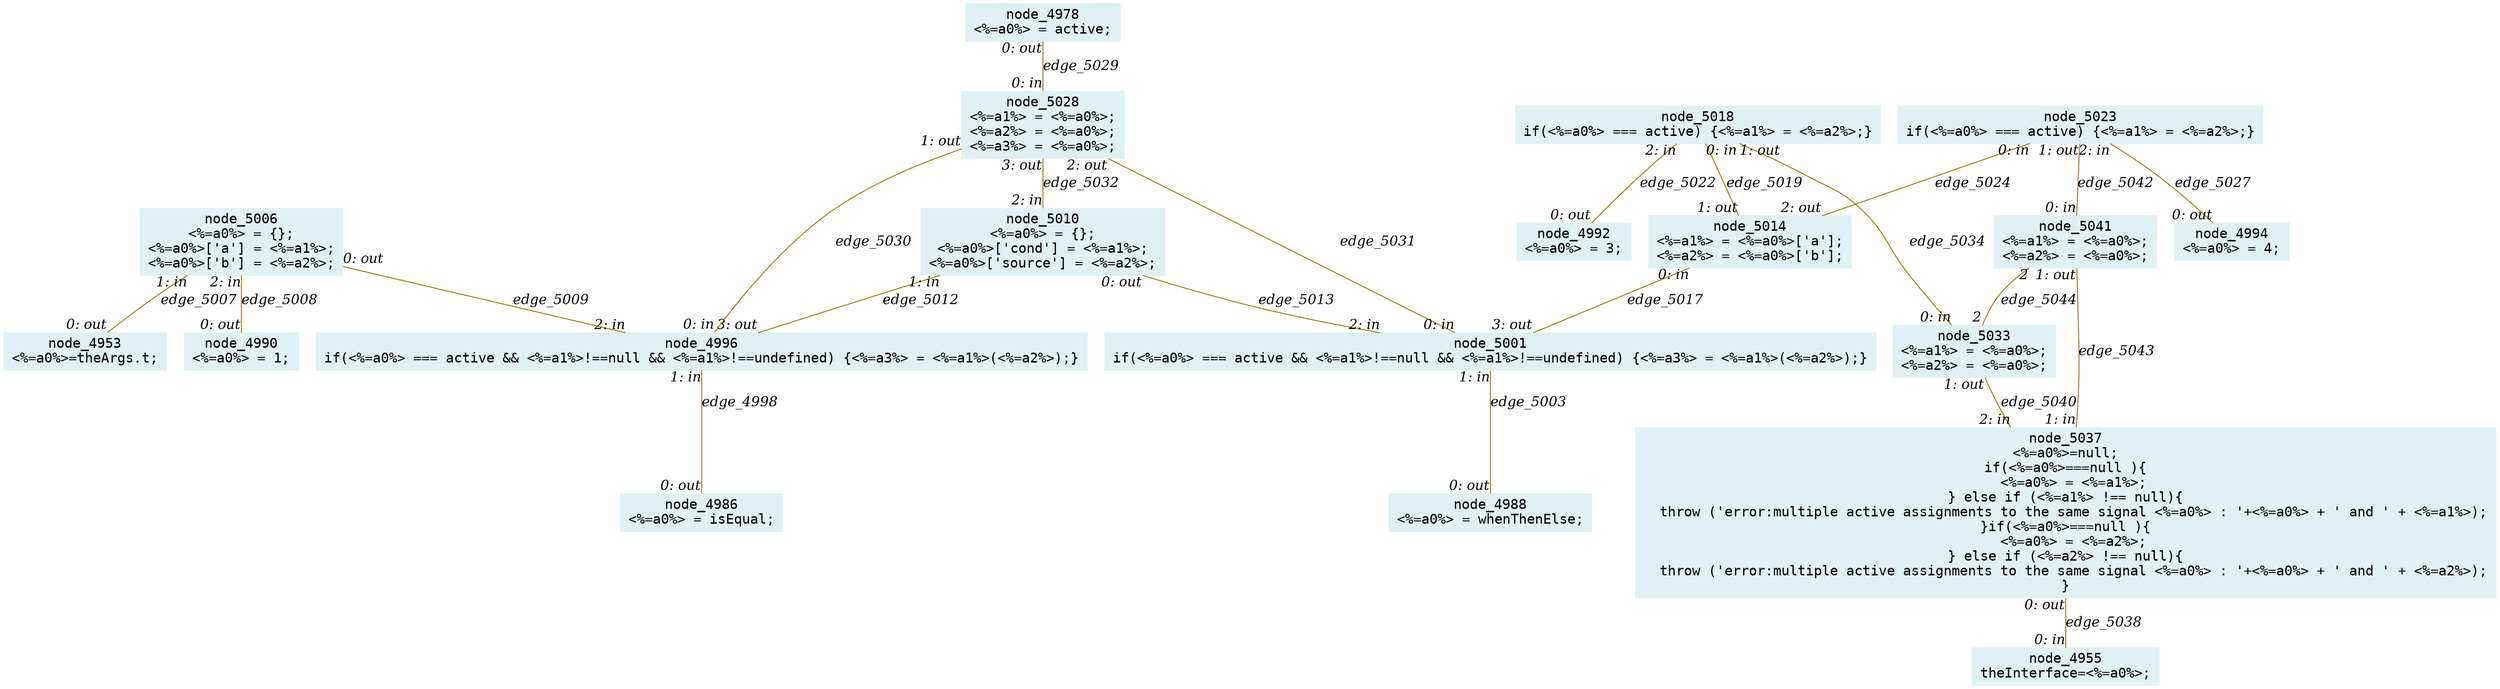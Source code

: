 digraph g{node_4953 [shape="box", style="filled", color="#dff1f2", fontname="Courier", label="node_4953
<%=a0%>=theArgs.t;
" ]
node_4955 [shape="box", style="filled", color="#dff1f2", fontname="Courier", label="node_4955
theInterface=<%=a0%>;
" ]
node_4978 [shape="box", style="filled", color="#dff1f2", fontname="Courier", label="node_4978
<%=a0%> = active;
" ]
node_4986 [shape="box", style="filled", color="#dff1f2", fontname="Courier", label="node_4986
<%=a0%> = isEqual;
" ]
node_4988 [shape="box", style="filled", color="#dff1f2", fontname="Courier", label="node_4988
<%=a0%> = whenThenElse;
" ]
node_4990 [shape="box", style="filled", color="#dff1f2", fontname="Courier", label="node_4990
<%=a0%> = 1;
" ]
node_4992 [shape="box", style="filled", color="#dff1f2", fontname="Courier", label="node_4992
<%=a0%> = 3;
" ]
node_4994 [shape="box", style="filled", color="#dff1f2", fontname="Courier", label="node_4994
<%=a0%> = 4;
" ]
node_4996 [shape="box", style="filled", color="#dff1f2", fontname="Courier", label="node_4996
if(<%=a0%> === active && <%=a1%>!==null && <%=a1%>!==undefined) {<%=a3%> = <%=a1%>(<%=a2%>);}
" ]
node_5001 [shape="box", style="filled", color="#dff1f2", fontname="Courier", label="node_5001
if(<%=a0%> === active && <%=a1%>!==null && <%=a1%>!==undefined) {<%=a3%> = <%=a1%>(<%=a2%>);}
" ]
node_5006 [shape="box", style="filled", color="#dff1f2", fontname="Courier", label="node_5006
<%=a0%> = {};
<%=a0%>['a'] = <%=a1%>;
<%=a0%>['b'] = <%=a2%>;
" ]
node_5010 [shape="box", style="filled", color="#dff1f2", fontname="Courier", label="node_5010
<%=a0%> = {};
<%=a0%>['cond'] = <%=a1%>;
<%=a0%>['source'] = <%=a2%>;
" ]
node_5014 [shape="box", style="filled", color="#dff1f2", fontname="Courier", label="node_5014
<%=a1%> = <%=a0%>['a'];
<%=a2%> = <%=a0%>['b'];
" ]
node_5018 [shape="box", style="filled", color="#dff1f2", fontname="Courier", label="node_5018
if(<%=a0%> === active) {<%=a1%> = <%=a2%>;}
" ]
node_5023 [shape="box", style="filled", color="#dff1f2", fontname="Courier", label="node_5023
if(<%=a0%> === active) {<%=a1%> = <%=a2%>;}
" ]
node_5028 [shape="box", style="filled", color="#dff1f2", fontname="Courier", label="node_5028
<%=a1%> = <%=a0%>;
<%=a2%> = <%=a0%>;
<%=a3%> = <%=a0%>;
" ]
node_5033 [shape="box", style="filled", color="#dff1f2", fontname="Courier", label="node_5033
<%=a1%> = <%=a0%>;
<%=a2%> = <%=a0%>;
" ]
node_5037 [shape="box", style="filled", color="#dff1f2", fontname="Courier", label="node_5037
<%=a0%>=null;
if(<%=a0%>===null ){
  <%=a0%> = <%=a1%>;
} else if (<%=a1%> !== null){
  throw ('error:multiple active assignments to the same signal <%=a0%> : '+<%=a0%> + ' and ' + <%=a1%>);
}if(<%=a0%>===null ){
  <%=a0%> = <%=a2%>;
} else if (<%=a2%> !== null){
  throw ('error:multiple active assignments to the same signal <%=a0%> : '+<%=a0%> + ' and ' + <%=a2%>);
}" ]
node_5041 [shape="box", style="filled", color="#dff1f2", fontname="Courier", label="node_5041
<%=a1%> = <%=a0%>;
<%=a2%> = <%=a0%>;
" ]
node_4996 -> node_4986 [dir=none, arrowHead=none, fontname="Times-Italic", arrowsize=1, color="#9d8400", label="edge_4998",  headlabel="0: out", taillabel="1: in" ]
node_5001 -> node_4988 [dir=none, arrowHead=none, fontname="Times-Italic", arrowsize=1, color="#9d8400", label="edge_5003",  headlabel="0: out", taillabel="1: in" ]
node_5006 -> node_4953 [dir=none, arrowHead=none, fontname="Times-Italic", arrowsize=1, color="#9d8400", label="edge_5007",  headlabel="0: out", taillabel="1: in" ]
node_5006 -> node_4990 [dir=none, arrowHead=none, fontname="Times-Italic", arrowsize=1, color="#9d8400", label="edge_5008",  headlabel="0: out", taillabel="2: in" ]
node_5006 -> node_4996 [dir=none, arrowHead=none, fontname="Times-Italic", arrowsize=1, color="#9d8400", label="edge_5009",  headlabel="2: in", taillabel="0: out" ]
node_5010 -> node_4996 [dir=none, arrowHead=none, fontname="Times-Italic", arrowsize=1, color="#9d8400", label="edge_5012",  headlabel="3: out", taillabel="1: in" ]
node_5010 -> node_5001 [dir=none, arrowHead=none, fontname="Times-Italic", arrowsize=1, color="#9d8400", label="edge_5013",  headlabel="2: in", taillabel="0: out" ]
node_5014 -> node_5001 [dir=none, arrowHead=none, fontname="Times-Italic", arrowsize=1, color="#9d8400", label="edge_5017",  headlabel="3: out", taillabel="0: in" ]
node_5018 -> node_5014 [dir=none, arrowHead=none, fontname="Times-Italic", arrowsize=1, color="#9d8400", label="edge_5019",  headlabel="1: out", taillabel="0: in" ]
node_5018 -> node_4992 [dir=none, arrowHead=none, fontname="Times-Italic", arrowsize=1, color="#9d8400", label="edge_5022",  headlabel="0: out", taillabel="2: in" ]
node_5023 -> node_5014 [dir=none, arrowHead=none, fontname="Times-Italic", arrowsize=1, color="#9d8400", label="edge_5024",  headlabel="2: out", taillabel="0: in" ]
node_5023 -> node_4994 [dir=none, arrowHead=none, fontname="Times-Italic", arrowsize=1, color="#9d8400", label="edge_5027",  headlabel="0: out", taillabel="2: in" ]
node_4978 -> node_5028 [dir=none, arrowHead=none, fontname="Times-Italic", arrowsize=1, color="#9d8400", label="edge_5029",  headlabel="0: in", taillabel="0: out" ]
node_5028 -> node_4996 [dir=none, arrowHead=none, fontname="Times-Italic", arrowsize=1, color="#9d8400", label="edge_5030",  headlabel="0: in", taillabel="1: out" ]
node_5028 -> node_5001 [dir=none, arrowHead=none, fontname="Times-Italic", arrowsize=1, color="#9d8400", label="edge_5031",  headlabel="0: in", taillabel="2: out" ]
node_5028 -> node_5010 [dir=none, arrowHead=none, fontname="Times-Italic", arrowsize=1, color="#9d8400", label="edge_5032",  headlabel="2: in", taillabel="3: out" ]
node_5018 -> node_5033 [dir=none, arrowHead=none, fontname="Times-Italic", arrowsize=1, color="#9d8400", label="edge_5034",  headlabel="0: in", taillabel="1: out" ]
node_5037 -> node_4955 [dir=none, arrowHead=none, fontname="Times-Italic", arrowsize=1, color="#9d8400", label="edge_5038",  headlabel="0: in", taillabel="0: out" ]
node_5033 -> node_5037 [dir=none, arrowHead=none, fontname="Times-Italic", arrowsize=1, color="#9d8400", label="edge_5040",  headlabel="2: in", taillabel="1: out" ]
node_5023 -> node_5041 [dir=none, arrowHead=none, fontname="Times-Italic", arrowsize=1, color="#9d8400", label="edge_5042",  headlabel="0: in", taillabel="1: out" ]
node_5041 -> node_5037 [dir=none, arrowHead=none, fontname="Times-Italic", arrowsize=1, color="#9d8400", label="edge_5043",  headlabel="1: in", taillabel="1: out" ]
node_5041 -> node_5033 [dir=none, arrowHead=none, fontname="Times-Italic", arrowsize=1, color="#9d8400", label="edge_5044",  headlabel="2", taillabel="2" ]
}